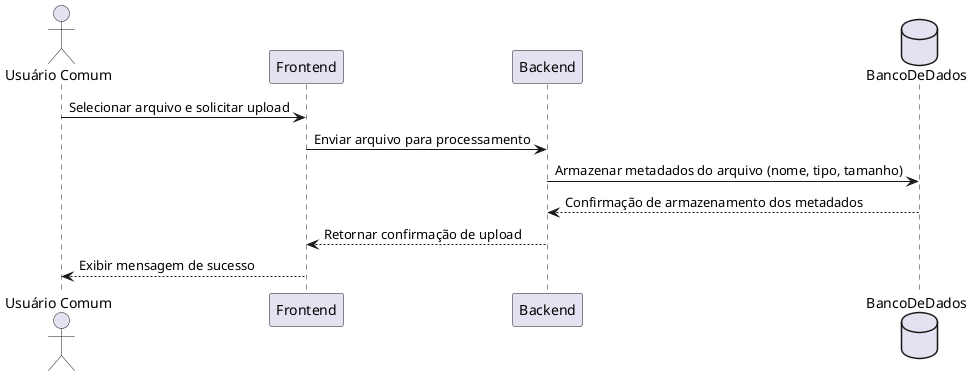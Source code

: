 @startuml
' Diagrama de sequência para o caso de uso: Fazer upload de arquivo

actor "Usuário Comum" as Usuario
participant Frontend
participant Backend
database BancoDeDados

Usuario -> Frontend : Selecionar arquivo e solicitar upload
Frontend -> Backend : Enviar arquivo para processamento
Backend -> BancoDeDados : Armazenar metadados do arquivo (nome, tipo, tamanho)
BancoDeDados --> Backend : Confirmação de armazenamento dos metadados
Backend --> Frontend : Retornar confirmação de upload
Frontend --> Usuario : Exibir mensagem de sucesso

@enduml
